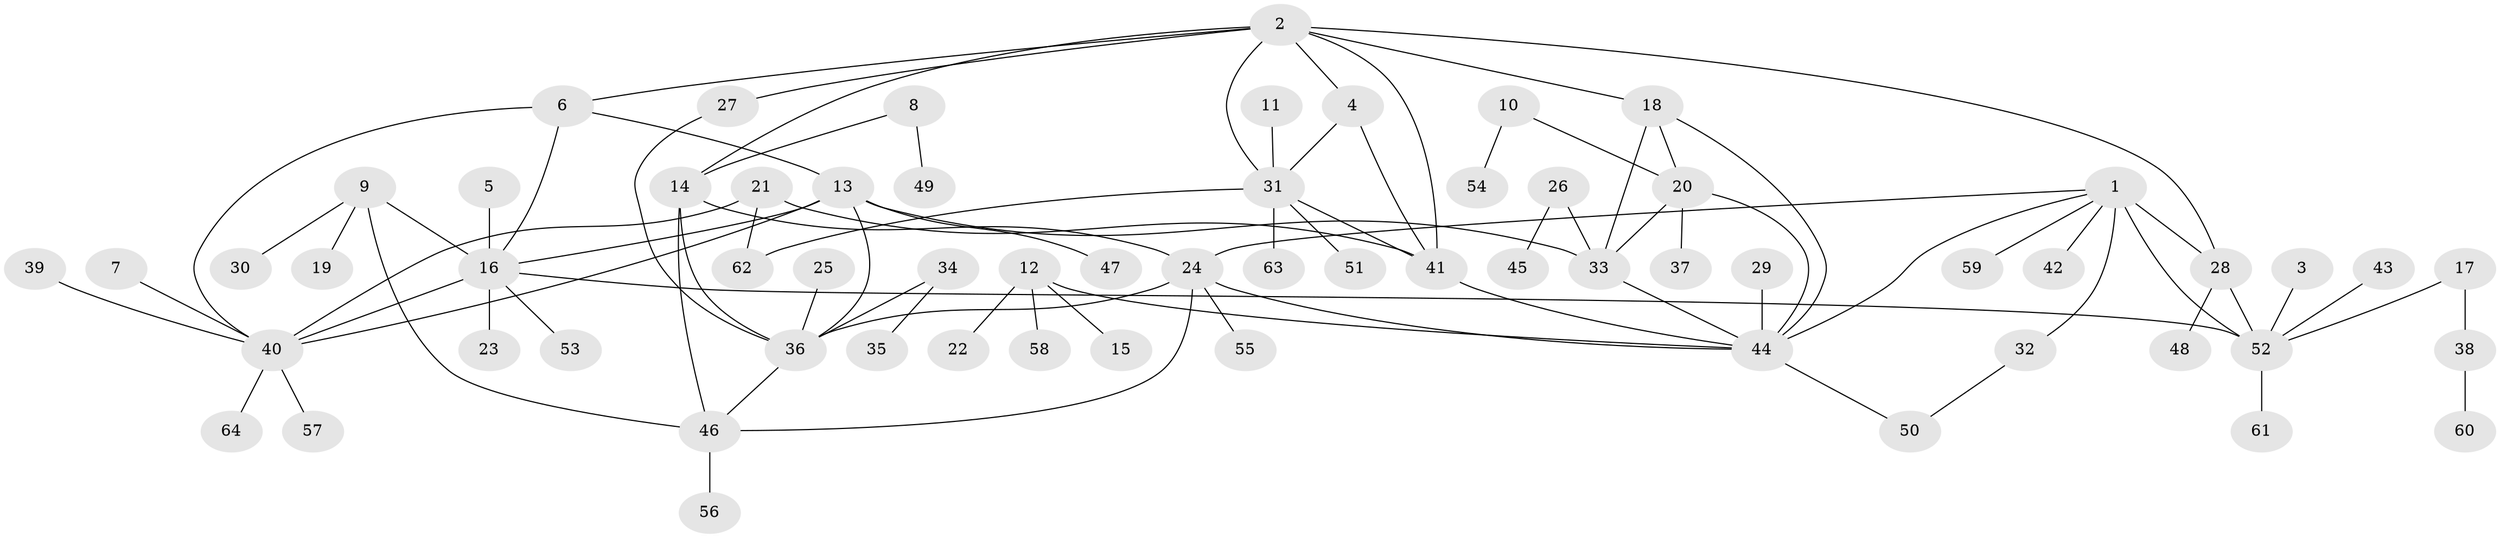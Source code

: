 // original degree distribution, {8: 0.044444444444444446, 6: 0.06666666666666667, 3: 0.03333333333333333, 9: 0.03333333333333333, 4: 0.044444444444444446, 5: 0.011111111111111112, 7: 0.022222222222222223, 10: 0.011111111111111112, 1: 0.5444444444444444, 2: 0.18888888888888888}
// Generated by graph-tools (version 1.1) at 2025/37/03/04/25 23:37:49]
// undirected, 64 vertices, 88 edges
graph export_dot {
  node [color=gray90,style=filled];
  1;
  2;
  3;
  4;
  5;
  6;
  7;
  8;
  9;
  10;
  11;
  12;
  13;
  14;
  15;
  16;
  17;
  18;
  19;
  20;
  21;
  22;
  23;
  24;
  25;
  26;
  27;
  28;
  29;
  30;
  31;
  32;
  33;
  34;
  35;
  36;
  37;
  38;
  39;
  40;
  41;
  42;
  43;
  44;
  45;
  46;
  47;
  48;
  49;
  50;
  51;
  52;
  53;
  54;
  55;
  56;
  57;
  58;
  59;
  60;
  61;
  62;
  63;
  64;
  1 -- 24 [weight=1.0];
  1 -- 28 [weight=2.0];
  1 -- 32 [weight=1.0];
  1 -- 42 [weight=1.0];
  1 -- 44 [weight=1.0];
  1 -- 52 [weight=2.0];
  1 -- 59 [weight=1.0];
  2 -- 4 [weight=1.0];
  2 -- 6 [weight=1.0];
  2 -- 14 [weight=1.0];
  2 -- 18 [weight=1.0];
  2 -- 27 [weight=1.0];
  2 -- 28 [weight=1.0];
  2 -- 31 [weight=1.0];
  2 -- 41 [weight=1.0];
  3 -- 52 [weight=1.0];
  4 -- 31 [weight=1.0];
  4 -- 41 [weight=1.0];
  5 -- 16 [weight=1.0];
  6 -- 13 [weight=1.0];
  6 -- 16 [weight=1.0];
  6 -- 40 [weight=1.0];
  7 -- 40 [weight=1.0];
  8 -- 14 [weight=1.0];
  8 -- 49 [weight=1.0];
  9 -- 16 [weight=1.0];
  9 -- 19 [weight=1.0];
  9 -- 30 [weight=1.0];
  9 -- 46 [weight=1.0];
  10 -- 20 [weight=1.0];
  10 -- 54 [weight=1.0];
  11 -- 31 [weight=1.0];
  12 -- 15 [weight=1.0];
  12 -- 22 [weight=1.0];
  12 -- 44 [weight=1.0];
  12 -- 58 [weight=1.0];
  13 -- 16 [weight=1.0];
  13 -- 33 [weight=1.0];
  13 -- 36 [weight=1.0];
  13 -- 40 [weight=1.0];
  13 -- 47 [weight=1.0];
  14 -- 24 [weight=1.0];
  14 -- 36 [weight=1.0];
  14 -- 46 [weight=1.0];
  16 -- 23 [weight=1.0];
  16 -- 40 [weight=1.0];
  16 -- 52 [weight=1.0];
  16 -- 53 [weight=1.0];
  17 -- 38 [weight=1.0];
  17 -- 52 [weight=1.0];
  18 -- 20 [weight=1.0];
  18 -- 33 [weight=1.0];
  18 -- 44 [weight=1.0];
  20 -- 33 [weight=1.0];
  20 -- 37 [weight=1.0];
  20 -- 44 [weight=1.0];
  21 -- 40 [weight=1.0];
  21 -- 41 [weight=1.0];
  21 -- 62 [weight=1.0];
  24 -- 36 [weight=1.0];
  24 -- 44 [weight=1.0];
  24 -- 46 [weight=1.0];
  24 -- 55 [weight=1.0];
  25 -- 36 [weight=1.0];
  26 -- 33 [weight=1.0];
  26 -- 45 [weight=1.0];
  27 -- 36 [weight=1.0];
  28 -- 48 [weight=1.0];
  28 -- 52 [weight=1.0];
  29 -- 44 [weight=1.0];
  31 -- 41 [weight=1.0];
  31 -- 51 [weight=1.0];
  31 -- 62 [weight=1.0];
  31 -- 63 [weight=1.0];
  32 -- 50 [weight=1.0];
  33 -- 44 [weight=1.0];
  34 -- 35 [weight=1.0];
  34 -- 36 [weight=1.0];
  36 -- 46 [weight=1.0];
  38 -- 60 [weight=1.0];
  39 -- 40 [weight=1.0];
  40 -- 57 [weight=1.0];
  40 -- 64 [weight=1.0];
  41 -- 44 [weight=1.0];
  43 -- 52 [weight=1.0];
  44 -- 50 [weight=1.0];
  46 -- 56 [weight=1.0];
  52 -- 61 [weight=1.0];
}
